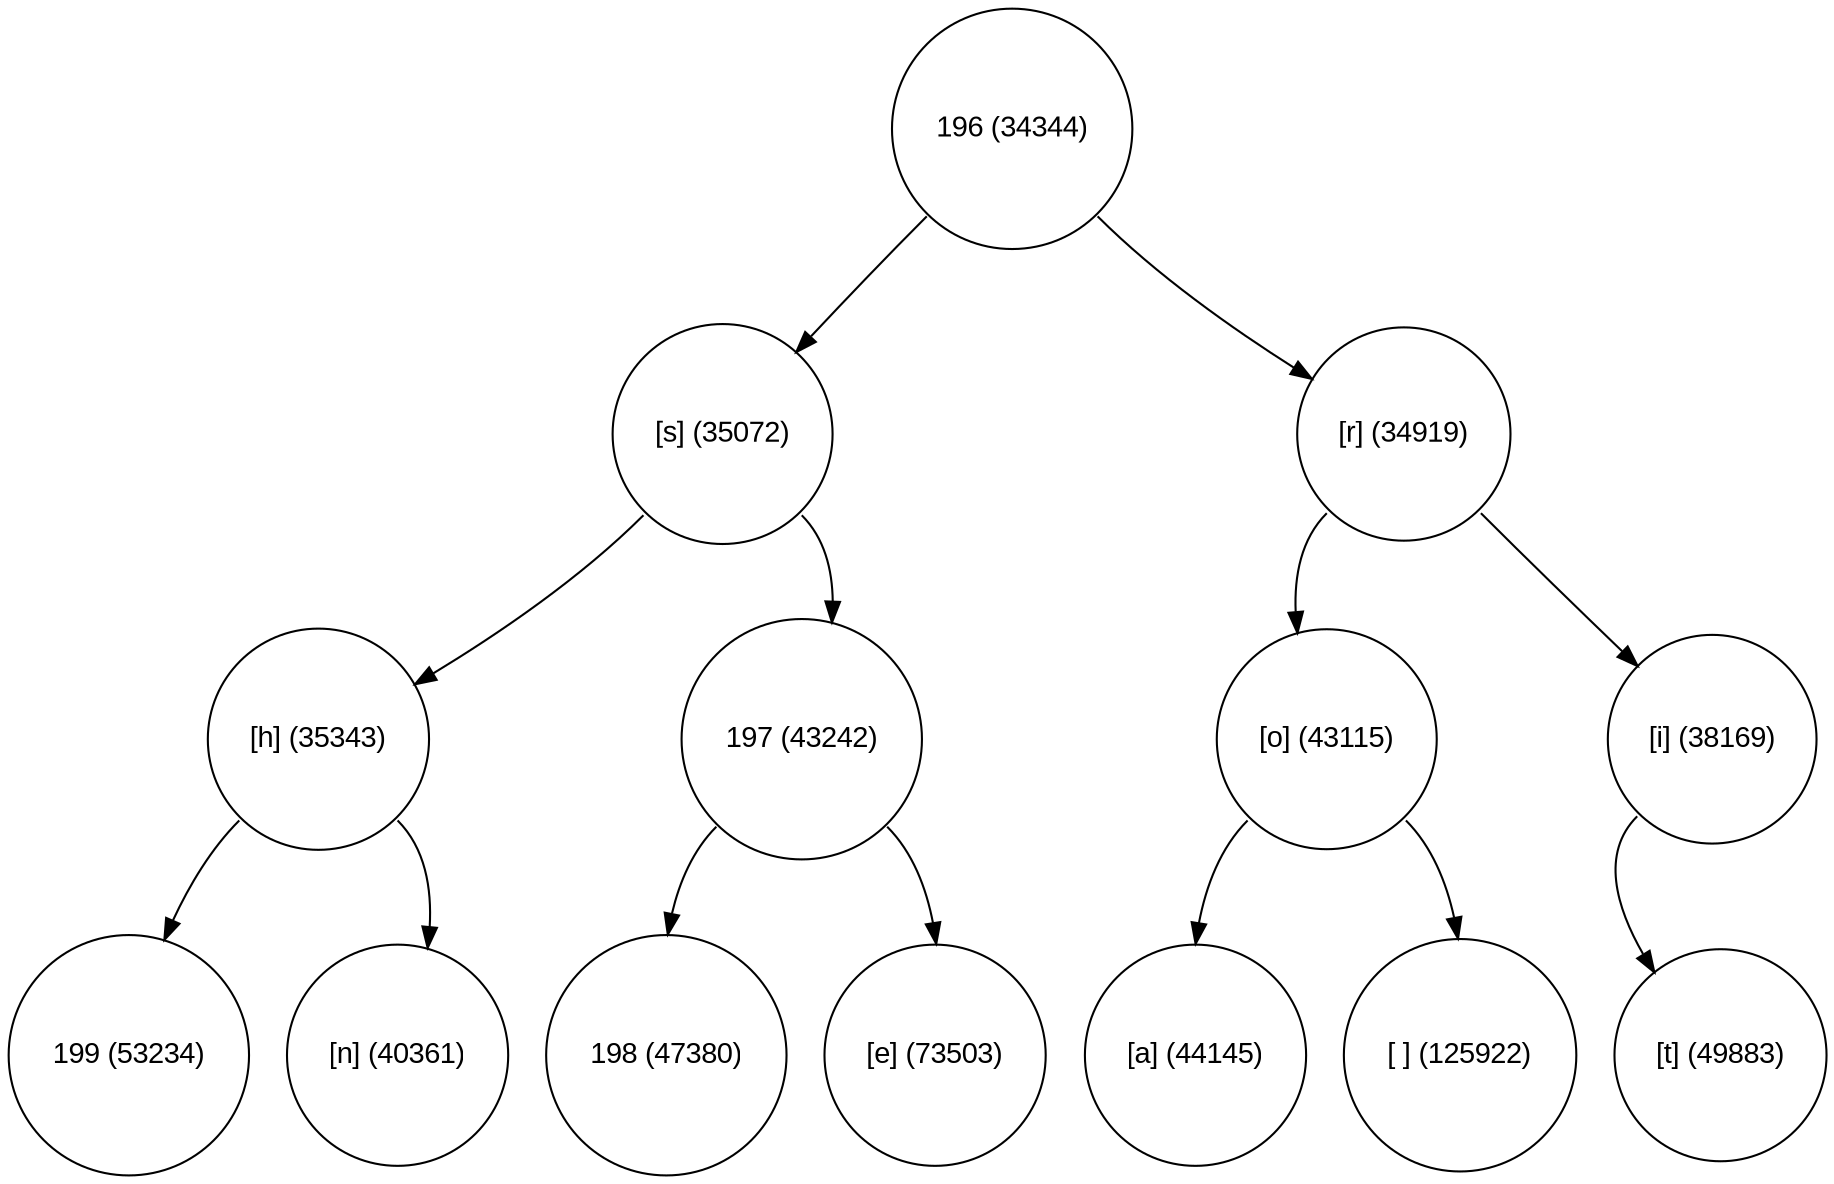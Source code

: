 digraph move_down {
	node [fontname="Arial", shape="circle", width=0.5]; 

	0 [label = "196 (34344)"];
	0:sw -> 1;
	1 [label = "[s] (35072)"];
	1:sw -> 3;
	3 [label = "[h] (35343)"];
	3:sw -> 7;
	7 [label = "199 (53234)"];
	3:se -> 8;
	8 [label = "[n] (40361)"];
	1:se -> 4;
	4 [label = "197 (43242)"];
	4:sw -> 9;
	9 [label = "198 (47380)"];
	4:se -> 10;
	10 [label = "[e] (73503)"];
	0:se -> 2;
	2 [label = "[r] (34919)"];
	2:sw -> 5;
	5 [label = "[o] (43115)"];
	5:sw -> 11;
	11 [label = "[a] (44145)"];
	5:se -> 12;
	12 [label = "[ ] (125922)"];
	2:se -> 6;
	6 [label = "[i] (38169)"];
	6:sw -> 13;
	13 [label = "[t] (49883)"];
}
